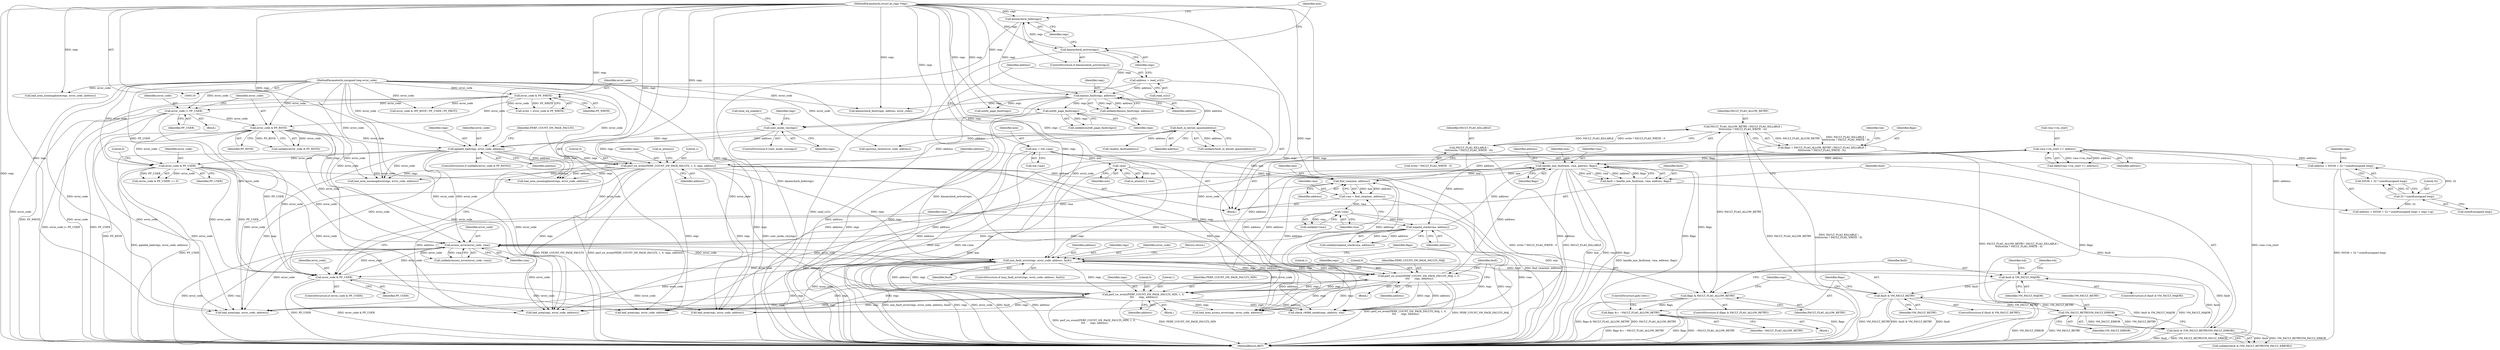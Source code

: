 digraph "0_linux_a8b0ca17b80e92faab46ee7179ba9e99ccb61233_52@API" {
"1000340" [label="(Call,address + 65536 + 32 * sizeof(unsigned long))"];
"1000312" [label="(Call,vma->vm_start <= address)"];
"1000297" [label="(Call,find_vma(mm, address))"];
"1000382" [label="(Call,handle_mm_fault(mm, vma, address, flags))"];
"1000371" [label="(Call,access_error(error_code, vma))"];
"1000333" [label="(Call,error_code & PF_USER)"];
"1000234" [label="(Call,error_code & PF_RSVD)"];
"1000220" [label="(Call,error_code |= PF_USER)"];
"1000128" [label="(Call,error_code & PF_WRITE)"];
"1000118" [label="(MethodParameterIn,unsigned long error_code)"];
"1000271" [label="(Call,error_code & PF_USER)"];
"1000237" [label="(Call,pgtable_bad(regs, error_code, address))"];
"1000216" [label="(Call,user_mode_vm(regs))"];
"1000212" [label="(Call,notify_page_fault(regs))"];
"1000165" [label="(Call,kmmio_fault(regs, address))"];
"1000156" [label="(Call,kmemcheck_hide(regs))"];
"1000154" [label="(Call,kmemcheck_active(regs))"];
"1000117" [label="(MethodParameterIn,struct pt_regs *regs)"];
"1000150" [label="(Call,address = read_cr2())"];
"1000171" [label="(Call,fault_in_kernel_space(address))"];
"1000396" [label="(Call,mm_fault_error(regs, error_code, address, fault))"];
"1000416" [label="(Call,perf_sw_event(PERF_COUNT_SW_PAGE_FAULTS_MAJ, 1, 0,\n \t\t\t\t      regs, address))"];
"1000428" [label="(Call,perf_sw_event(PERF_COUNT_SW_PAGE_FAULTS_MIN, 1, 0,\n \t\t\t\t      regs, address))"];
"1000241" [label="(Call,perf_sw_event(PERF_COUNT_SW_PAGE_FAULTS, 1, 0, regs, address))"];
"1000389" [label="(Call,fault & (VM_FAULT_RETRY|VM_FAULT_ERROR))"];
"1000380" [label="(Call,fault = handle_mm_fault(mm, vma, address, flags))"];
"1000391" [label="(Call,VM_FAULT_RETRY|VM_FAULT_ERROR)"];
"1000435" [label="(Call,fault & VM_FAULT_RETRY)"];
"1000408" [label="(Call,fault & VM_FAULT_MAJOR)"];
"1000302" [label="(Call,!vma)"];
"1000295" [label="(Call,vma = find_vma(mm, address))"];
"1000359" [label="(Call,expand_stack(vma, address))"];
"1000439" [label="(Call,flags &= ~FAULT_FLAG_ALLOW_RETRY)"];
"1000403" [label="(Call,flags & FAULT_FLAG_ALLOW_RETRY)"];
"1000134" [label="(Call,FAULT_FLAG_ALLOW_RETRY | FAULT_FLAG_KILLABLE |\n\t\t\t\t\t(write ? FAULT_FLAG_WRITE : 0))"];
"1000136" [label="(Call,FAULT_FLAG_KILLABLE |\n\t\t\t\t\t(write ? FAULT_FLAG_WRITE : 0))"];
"1000132" [label="(Call,flags = FAULT_FLAG_ALLOW_RETRY | FAULT_FLAG_KILLABLE |\n\t\t\t\t\t(write ? FAULT_FLAG_WRITE : 0))"];
"1000251" [label="(Call,!mm)"];
"1000145" [label="(Call,mm = tsk->mm)"];
"1000344" [label="(Call,32 * sizeof(unsigned long))"];
"1000432" [label="(Identifier,regs)"];
"1000419" [label="(Literal,0)"];
"1000433" [label="(Identifier,address)"];
"1000171" [label="(Call,fault_in_kernel_space(address))"];
"1000202" [label="(Call,notify_page_fault(regs))"];
"1000295" [label="(Call,vma = find_vma(mm, address))"];
"1000129" [label="(Identifier,error_code)"];
"1000156" [label="(Call,kmemcheck_hide(regs))"];
"1000401" [label="(Return,return;)"];
"1000327" [label="(Call,bad_area(regs, error_code, address))"];
"1000165" [label="(Call,kmmio_fault(regs, address))"];
"1000400" [label="(Identifier,fault)"];
"1000440" [label="(Identifier,flags)"];
"1000233" [label="(Call,unlikely(error_code & PF_RSVD))"];
"1000152" [label="(Call,read_cr2())"];
"1000302" [label="(Call,!vma)"];
"1000254" [label="(Call,bad_area_nosemaphore(regs, error_code, address))"];
"1000243" [label="(Literal,1)"];
"1000212" [label="(Call,notify_page_fault(regs))"];
"1000157" [label="(Identifier,regs)"];
"1000218" [label="(Block,)"];
"1000296" [label="(Identifier,vma)"];
"1000431" [label="(Literal,0)"];
"1000242" [label="(Identifier,PERF_COUNT_SW_PAGE_FAULTS)"];
"1000272" [label="(Identifier,error_code)"];
"1000335" [label="(Identifier,PF_USER)"];
"1000186" [label="(Call,vmalloc_fault(address))"];
"1000390" [label="(Identifier,fault)"];
"1000297" [label="(Call,find_vma(mm, address))"];
"1000221" [label="(Identifier,error_code)"];
"1000341" [label="(Identifier,address)"];
"1000301" [label="(Call,unlikely(!vma))"];
"1000352" [label="(Call,bad_area(regs, error_code, address))"];
"1000138" [label="(Call,write ? FAULT_FLAG_WRITE : 0)"];
"1000405" [label="(Identifier,FAULT_FLAG_ALLOW_RETRY)"];
"1000434" [label="(ControlStructure,if (fault & VM_FAULT_RETRY))"];
"1000346" [label="(Call,sizeof(unsigned long))"];
"1000154" [label="(Call,kmemcheck_active(regs))"];
"1000172" [label="(Identifier,address)"];
"1000215" [label="(ControlStructure,if (user_mode_vm(regs)))"];
"1000382" [label="(Call,handle_mm_fault(mm, vma, address, flags))"];
"1000244" [label="(Literal,0)"];
"1000251" [label="(Call,!mm)"];
"1000281" [label="(Call,bad_area_nosemaphore(regs, error_code, address))"];
"1000117" [label="(MethodParameterIn,struct pt_regs *regs)"];
"1000409" [label="(Identifier,fault)"];
"1000217" [label="(Identifier,regs)"];
"1000274" [label="(Literal,0)"];
"1000361" [label="(Identifier,address)"];
"1000137" [label="(Identifier,FAULT_FLAG_KILLABLE)"];
"1000234" [label="(Call,error_code & PF_RSVD)"];
"1000372" [label="(Identifier,error_code)"];
"1000452" [label="(MethodReturn,RET)"];
"1000176" [label="(Call,error_code & (PF_RSVD | PF_USER | PF_PROT))"];
"1000147" [label="(Call,tsk->mm)"];
"1000146" [label="(Identifier,mm)"];
"1000273" [label="(Identifier,PF_USER)"];
"1000375" [label="(Call,bad_area_access_error(regs, error_code, address))"];
"1000435" [label="(Call,fault & VM_FAULT_RETRY)"];
"1000213" [label="(Identifier,regs)"];
"1000349" [label="(Identifier,regs)"];
"1000414" [label="(Identifier,tsk)"];
"1000241" [label="(Call,perf_sw_event(PERF_COUNT_SW_PAGE_FAULTS, 1, 0, regs, address))"];
"1000380" [label="(Call,fault = handle_mm_fault(mm, vma, address, flags))"];
"1000408" [label="(Call,fault & VM_FAULT_MAJOR)"];
"1000342" [label="(Call,65536 + 32 * sizeof(unsigned long))"];
"1000311" [label="(Call,likely(vma->vm_start <= address))"];
"1000270" [label="(Call,(error_code & PF_USER) == 0)"];
"1000228" [label="(Identifier,regs)"];
"1000170" [label="(Call,unlikely(fault_in_kernel_space(address)))"];
"1000161" [label="(Identifier,mm)"];
"1000402" [label="(ControlStructure,if (flags & FAULT_FLAG_ALLOW_RETRY))"];
"1000371" [label="(Call,access_error(error_code, vma))"];
"1000360" [label="(Identifier,vma)"];
"1000143" [label="(Identifier,tsk)"];
"1000166" [label="(Identifier,regs)"];
"1000359" [label="(Call,expand_stack(vma, address))"];
"1000416" [label="(Call,perf_sw_event(PERF_COUNT_SW_PAGE_FAULTS_MAJ, 1, 0,\n \t\t\t\t      regs, address))"];
"1000384" [label="(Identifier,vma)"];
"1000128" [label="(Call,error_code & PF_WRITE)"];
"1000437" [label="(Identifier,VM_FAULT_RETRY)"];
"1000222" [label="(Identifier,PF_USER)"];
"1000299" [label="(Identifier,address)"];
"1000428" [label="(Call,perf_sw_event(PERF_COUNT_SW_PAGE_FAULTS_MIN, 1, 0,\n \t\t\t\t      regs, address))"];
"1000134" [label="(Call,FAULT_FLAG_ALLOW_RETRY | FAULT_FLAG_KILLABLE |\n\t\t\t\t\t(write ? FAULT_FLAG_WRITE : 0))"];
"1000385" [label="(Identifier,address)"];
"1000386" [label="(Identifier,flags)"];
"1000240" [label="(Identifier,address)"];
"1000236" [label="(Identifier,PF_RSVD)"];
"1000235" [label="(Identifier,error_code)"];
"1000334" [label="(Identifier,error_code)"];
"1000423" [label="(Block,)"];
"1000399" [label="(Identifier,address)"];
"1000150" [label="(Call,address = read_cr2())"];
"1000436" [label="(Identifier,fault)"];
"1000316" [label="(Identifier,address)"];
"1000389" [label="(Call,fault & (VM_FAULT_RETRY|VM_FAULT_ERROR))"];
"1000252" [label="(Identifier,mm)"];
"1000421" [label="(Identifier,address)"];
"1000305" [label="(Call,bad_area(regs, error_code, address))"];
"1000151" [label="(Identifier,address)"];
"1000126" [label="(Call,write = error_code & PF_WRITE)"];
"1000339" [label="(Call,address + 65536 + 32 * sizeof(unsigned long) < regs->sp)"];
"1000153" [label="(ControlStructure,if (kmemcheck_active(regs)))"];
"1000430" [label="(Literal,1)"];
"1000303" [label="(Identifier,vma)"];
"1000219" [label="(Call,local_irq_enable())"];
"1000443" [label="(Call,check_v8086_mode(regs, address, tsk))"];
"1000164" [label="(Call,unlikely(kmmio_fault(regs, address)))"];
"1000370" [label="(Call,unlikely(access_error(error_code, vma)))"];
"1000383" [label="(Identifier,mm)"];
"1000340" [label="(Call,address + 65536 + 32 * sizeof(unsigned long))"];
"1000373" [label="(Identifier,vma)"];
"1000332" [label="(ControlStructure,if (error_code & PF_USER))"];
"1000438" [label="(Block,)"];
"1000417" [label="(Identifier,PERF_COUNT_SW_PAGE_FAULTS_MAJ)"];
"1000245" [label="(Identifier,regs)"];
"1000391" [label="(Call,VM_FAULT_RETRY|VM_FAULT_ERROR)"];
"1000249" [label="(Call,in_atomic() || !mm)"];
"1000429" [label="(Identifier,PERF_COUNT_SW_PAGE_FAULTS_MIN)"];
"1000132" [label="(Call,flags = FAULT_FLAG_ALLOW_RETRY | FAULT_FLAG_KILLABLE |\n\t\t\t\t\t(write ? FAULT_FLAG_WRITE : 0))"];
"1000444" [label="(Identifier,regs)"];
"1000363" [label="(Call,bad_area(regs, error_code, address))"];
"1000397" [label="(Identifier,regs)"];
"1000398" [label="(Identifier,error_code)"];
"1000298" [label="(Identifier,mm)"];
"1000271" [label="(Call,error_code & PF_USER)"];
"1000237" [label="(Call,pgtable_bad(regs, error_code, address))"];
"1000439" [label="(Call,flags &= ~FAULT_FLAG_ALLOW_RETRY)"];
"1000246" [label="(Identifier,address)"];
"1000381" [label="(Identifier,fault)"];
"1000145" [label="(Call,mm = tsk->mm)"];
"1000205" [label="(Call,bad_area_nosemaphore(regs, error_code, address))"];
"1000135" [label="(Identifier,FAULT_FLAG_ALLOW_RETRY)"];
"1000130" [label="(Identifier,PF_WRITE)"];
"1000312" [label="(Call,vma->vm_start <= address)"];
"1000403" [label="(Call,flags & FAULT_FLAG_ALLOW_RETRY)"];
"1000238" [label="(Identifier,regs)"];
"1000404" [label="(Identifier,flags)"];
"1000250" [label="(Call,in_atomic())"];
"1000211" [label="(Call,unlikely(notify_page_fault(regs)))"];
"1000167" [label="(Identifier,address)"];
"1000197" [label="(Call,spurious_fault(error_code, address))"];
"1000442" [label="(ControlStructure,goto retry;)"];
"1000232" [label="(ControlStructure,if (unlikely(error_code & PF_RSVD)))"];
"1000118" [label="(MethodParameterIn,unsigned long error_code)"];
"1000396" [label="(Call,mm_fault_error(regs, error_code, address, fault))"];
"1000119" [label="(Block,)"];
"1000393" [label="(Identifier,VM_FAULT_ERROR)"];
"1000392" [label="(Identifier,VM_FAULT_RETRY)"];
"1000410" [label="(Identifier,VM_FAULT_MAJOR)"];
"1000216" [label="(Call,user_mode_vm(regs))"];
"1000388" [label="(Call,unlikely(fault & (VM_FAULT_RETRY|VM_FAULT_ERROR)))"];
"1000441" [label="(Identifier,~FAULT_FLAG_ALLOW_RETRY)"];
"1000395" [label="(ControlStructure,if (mm_fault_error(regs, error_code, address, fault)))"];
"1000358" [label="(Call,unlikely(expand_stack(vma, address)))"];
"1000313" [label="(Call,vma->vm_start)"];
"1000418" [label="(Literal,1)"];
"1000407" [label="(ControlStructure,if (fault & VM_FAULT_MAJOR))"];
"1000136" [label="(Call,FAULT_FLAG_KILLABLE |\n\t\t\t\t\t(write ? FAULT_FLAG_WRITE : 0))"];
"1000191" [label="(Call,kmemcheck_fault(regs, address, error_code))"];
"1000345" [label="(Literal,32)"];
"1000155" [label="(Identifier,regs)"];
"1000426" [label="(Identifier,tsk)"];
"1000220" [label="(Call,error_code |= PF_USER)"];
"1000133" [label="(Identifier,flags)"];
"1000333" [label="(Call,error_code & PF_USER)"];
"1000344" [label="(Call,32 * sizeof(unsigned long))"];
"1000420" [label="(Identifier,regs)"];
"1000239" [label="(Identifier,error_code)"];
"1000411" [label="(Block,)"];
"1000340" -> "1000339"  [label="AST: "];
"1000340" -> "1000342"  [label="CFG: "];
"1000341" -> "1000340"  [label="AST: "];
"1000342" -> "1000340"  [label="AST: "];
"1000349" -> "1000340"  [label="CFG: "];
"1000340" -> "1000452"  [label="DDG: 65536 + 32 * sizeof(unsigned long)"];
"1000312" -> "1000340"  [label="DDG: address"];
"1000344" -> "1000340"  [label="DDG: 32"];
"1000312" -> "1000311"  [label="AST: "];
"1000312" -> "1000316"  [label="CFG: "];
"1000313" -> "1000312"  [label="AST: "];
"1000316" -> "1000312"  [label="AST: "];
"1000311" -> "1000312"  [label="CFG: "];
"1000312" -> "1000452"  [label="DDG: vma->vm_start"];
"1000312" -> "1000311"  [label="DDG: vma->vm_start"];
"1000312" -> "1000311"  [label="DDG: address"];
"1000297" -> "1000312"  [label="DDG: address"];
"1000312" -> "1000327"  [label="DDG: address"];
"1000312" -> "1000339"  [label="DDG: address"];
"1000312" -> "1000352"  [label="DDG: address"];
"1000312" -> "1000359"  [label="DDG: address"];
"1000312" -> "1000375"  [label="DDG: address"];
"1000312" -> "1000382"  [label="DDG: address"];
"1000297" -> "1000295"  [label="AST: "];
"1000297" -> "1000299"  [label="CFG: "];
"1000298" -> "1000297"  [label="AST: "];
"1000299" -> "1000297"  [label="AST: "];
"1000295" -> "1000297"  [label="CFG: "];
"1000297" -> "1000452"  [label="DDG: mm"];
"1000297" -> "1000295"  [label="DDG: mm"];
"1000297" -> "1000295"  [label="DDG: address"];
"1000382" -> "1000297"  [label="DDG: mm"];
"1000251" -> "1000297"  [label="DDG: mm"];
"1000145" -> "1000297"  [label="DDG: mm"];
"1000428" -> "1000297"  [label="DDG: address"];
"1000416" -> "1000297"  [label="DDG: address"];
"1000241" -> "1000297"  [label="DDG: address"];
"1000297" -> "1000305"  [label="DDG: address"];
"1000297" -> "1000382"  [label="DDG: mm"];
"1000382" -> "1000380"  [label="AST: "];
"1000382" -> "1000386"  [label="CFG: "];
"1000383" -> "1000382"  [label="AST: "];
"1000384" -> "1000382"  [label="AST: "];
"1000385" -> "1000382"  [label="AST: "];
"1000386" -> "1000382"  [label="AST: "];
"1000380" -> "1000382"  [label="CFG: "];
"1000382" -> "1000452"  [label="DDG: mm"];
"1000382" -> "1000452"  [label="DDG: vma"];
"1000382" -> "1000452"  [label="DDG: flags"];
"1000382" -> "1000380"  [label="DDG: mm"];
"1000382" -> "1000380"  [label="DDG: vma"];
"1000382" -> "1000380"  [label="DDG: address"];
"1000382" -> "1000380"  [label="DDG: flags"];
"1000371" -> "1000382"  [label="DDG: vma"];
"1000359" -> "1000382"  [label="DDG: address"];
"1000439" -> "1000382"  [label="DDG: flags"];
"1000132" -> "1000382"  [label="DDG: flags"];
"1000382" -> "1000396"  [label="DDG: address"];
"1000382" -> "1000403"  [label="DDG: flags"];
"1000382" -> "1000416"  [label="DDG: address"];
"1000382" -> "1000428"  [label="DDG: address"];
"1000382" -> "1000443"  [label="DDG: address"];
"1000371" -> "1000370"  [label="AST: "];
"1000371" -> "1000373"  [label="CFG: "];
"1000372" -> "1000371"  [label="AST: "];
"1000373" -> "1000371"  [label="AST: "];
"1000370" -> "1000371"  [label="CFG: "];
"1000371" -> "1000452"  [label="DDG: vma"];
"1000371" -> "1000452"  [label="DDG: error_code"];
"1000371" -> "1000305"  [label="DDG: error_code"];
"1000371" -> "1000327"  [label="DDG: error_code"];
"1000371" -> "1000333"  [label="DDG: error_code"];
"1000371" -> "1000370"  [label="DDG: error_code"];
"1000371" -> "1000370"  [label="DDG: vma"];
"1000333" -> "1000371"  [label="DDG: error_code"];
"1000234" -> "1000371"  [label="DDG: error_code"];
"1000271" -> "1000371"  [label="DDG: error_code"];
"1000237" -> "1000371"  [label="DDG: error_code"];
"1000396" -> "1000371"  [label="DDG: error_code"];
"1000118" -> "1000371"  [label="DDG: error_code"];
"1000302" -> "1000371"  [label="DDG: vma"];
"1000359" -> "1000371"  [label="DDG: vma"];
"1000371" -> "1000375"  [label="DDG: error_code"];
"1000371" -> "1000396"  [label="DDG: error_code"];
"1000333" -> "1000332"  [label="AST: "];
"1000333" -> "1000335"  [label="CFG: "];
"1000334" -> "1000333"  [label="AST: "];
"1000335" -> "1000333"  [label="AST: "];
"1000341" -> "1000333"  [label="CFG: "];
"1000360" -> "1000333"  [label="CFG: "];
"1000333" -> "1000452"  [label="DDG: error_code & PF_USER"];
"1000333" -> "1000452"  [label="DDG: PF_USER"];
"1000234" -> "1000333"  [label="DDG: error_code"];
"1000271" -> "1000333"  [label="DDG: error_code"];
"1000271" -> "1000333"  [label="DDG: PF_USER"];
"1000237" -> "1000333"  [label="DDG: error_code"];
"1000396" -> "1000333"  [label="DDG: error_code"];
"1000118" -> "1000333"  [label="DDG: error_code"];
"1000220" -> "1000333"  [label="DDG: PF_USER"];
"1000333" -> "1000352"  [label="DDG: error_code"];
"1000333" -> "1000363"  [label="DDG: error_code"];
"1000234" -> "1000233"  [label="AST: "];
"1000234" -> "1000236"  [label="CFG: "];
"1000235" -> "1000234"  [label="AST: "];
"1000236" -> "1000234"  [label="AST: "];
"1000233" -> "1000234"  [label="CFG: "];
"1000234" -> "1000452"  [label="DDG: PF_RSVD"];
"1000234" -> "1000233"  [label="DDG: error_code"];
"1000234" -> "1000233"  [label="DDG: PF_RSVD"];
"1000220" -> "1000234"  [label="DDG: error_code"];
"1000128" -> "1000234"  [label="DDG: error_code"];
"1000118" -> "1000234"  [label="DDG: error_code"];
"1000234" -> "1000237"  [label="DDG: error_code"];
"1000234" -> "1000254"  [label="DDG: error_code"];
"1000234" -> "1000271"  [label="DDG: error_code"];
"1000234" -> "1000305"  [label="DDG: error_code"];
"1000234" -> "1000327"  [label="DDG: error_code"];
"1000220" -> "1000218"  [label="AST: "];
"1000220" -> "1000222"  [label="CFG: "];
"1000221" -> "1000220"  [label="AST: "];
"1000222" -> "1000220"  [label="AST: "];
"1000235" -> "1000220"  [label="CFG: "];
"1000220" -> "1000452"  [label="DDG: PF_USER"];
"1000220" -> "1000452"  [label="DDG: error_code |= PF_USER"];
"1000128" -> "1000220"  [label="DDG: error_code"];
"1000118" -> "1000220"  [label="DDG: error_code"];
"1000220" -> "1000271"  [label="DDG: PF_USER"];
"1000128" -> "1000126"  [label="AST: "];
"1000128" -> "1000130"  [label="CFG: "];
"1000129" -> "1000128"  [label="AST: "];
"1000130" -> "1000128"  [label="AST: "];
"1000126" -> "1000128"  [label="CFG: "];
"1000128" -> "1000452"  [label="DDG: PF_WRITE"];
"1000128" -> "1000452"  [label="DDG: error_code"];
"1000128" -> "1000126"  [label="DDG: error_code"];
"1000128" -> "1000126"  [label="DDG: PF_WRITE"];
"1000118" -> "1000128"  [label="DDG: error_code"];
"1000128" -> "1000176"  [label="DDG: error_code"];
"1000118" -> "1000116"  [label="AST: "];
"1000118" -> "1000452"  [label="DDG: error_code"];
"1000118" -> "1000176"  [label="DDG: error_code"];
"1000118" -> "1000191"  [label="DDG: error_code"];
"1000118" -> "1000197"  [label="DDG: error_code"];
"1000118" -> "1000205"  [label="DDG: error_code"];
"1000118" -> "1000237"  [label="DDG: error_code"];
"1000118" -> "1000254"  [label="DDG: error_code"];
"1000118" -> "1000271"  [label="DDG: error_code"];
"1000118" -> "1000281"  [label="DDG: error_code"];
"1000118" -> "1000305"  [label="DDG: error_code"];
"1000118" -> "1000327"  [label="DDG: error_code"];
"1000118" -> "1000352"  [label="DDG: error_code"];
"1000118" -> "1000363"  [label="DDG: error_code"];
"1000118" -> "1000375"  [label="DDG: error_code"];
"1000118" -> "1000396"  [label="DDG: error_code"];
"1000271" -> "1000270"  [label="AST: "];
"1000271" -> "1000273"  [label="CFG: "];
"1000272" -> "1000271"  [label="AST: "];
"1000273" -> "1000271"  [label="AST: "];
"1000274" -> "1000271"  [label="CFG: "];
"1000271" -> "1000452"  [label="DDG: PF_USER"];
"1000271" -> "1000270"  [label="DDG: error_code"];
"1000271" -> "1000270"  [label="DDG: PF_USER"];
"1000237" -> "1000271"  [label="DDG: error_code"];
"1000271" -> "1000281"  [label="DDG: error_code"];
"1000271" -> "1000305"  [label="DDG: error_code"];
"1000271" -> "1000327"  [label="DDG: error_code"];
"1000237" -> "1000232"  [label="AST: "];
"1000237" -> "1000240"  [label="CFG: "];
"1000238" -> "1000237"  [label="AST: "];
"1000239" -> "1000237"  [label="AST: "];
"1000240" -> "1000237"  [label="AST: "];
"1000242" -> "1000237"  [label="CFG: "];
"1000237" -> "1000452"  [label="DDG: pgtable_bad(regs, error_code, address)"];
"1000216" -> "1000237"  [label="DDG: regs"];
"1000117" -> "1000237"  [label="DDG: regs"];
"1000171" -> "1000237"  [label="DDG: address"];
"1000237" -> "1000241"  [label="DDG: regs"];
"1000237" -> "1000241"  [label="DDG: address"];
"1000237" -> "1000254"  [label="DDG: error_code"];
"1000237" -> "1000305"  [label="DDG: error_code"];
"1000237" -> "1000327"  [label="DDG: error_code"];
"1000216" -> "1000215"  [label="AST: "];
"1000216" -> "1000217"  [label="CFG: "];
"1000217" -> "1000216"  [label="AST: "];
"1000219" -> "1000216"  [label="CFG: "];
"1000228" -> "1000216"  [label="CFG: "];
"1000216" -> "1000452"  [label="DDG: user_mode_vm(regs)"];
"1000212" -> "1000216"  [label="DDG: regs"];
"1000117" -> "1000216"  [label="DDG: regs"];
"1000216" -> "1000241"  [label="DDG: regs"];
"1000212" -> "1000211"  [label="AST: "];
"1000212" -> "1000213"  [label="CFG: "];
"1000213" -> "1000212"  [label="AST: "];
"1000211" -> "1000212"  [label="CFG: "];
"1000212" -> "1000452"  [label="DDG: regs"];
"1000212" -> "1000211"  [label="DDG: regs"];
"1000165" -> "1000212"  [label="DDG: regs"];
"1000117" -> "1000212"  [label="DDG: regs"];
"1000165" -> "1000164"  [label="AST: "];
"1000165" -> "1000167"  [label="CFG: "];
"1000166" -> "1000165"  [label="AST: "];
"1000167" -> "1000165"  [label="AST: "];
"1000164" -> "1000165"  [label="CFG: "];
"1000165" -> "1000452"  [label="DDG: regs"];
"1000165" -> "1000452"  [label="DDG: address"];
"1000165" -> "1000164"  [label="DDG: regs"];
"1000165" -> "1000164"  [label="DDG: address"];
"1000156" -> "1000165"  [label="DDG: regs"];
"1000154" -> "1000165"  [label="DDG: regs"];
"1000117" -> "1000165"  [label="DDG: regs"];
"1000150" -> "1000165"  [label="DDG: address"];
"1000165" -> "1000171"  [label="DDG: address"];
"1000165" -> "1000191"  [label="DDG: regs"];
"1000165" -> "1000202"  [label="DDG: regs"];
"1000156" -> "1000153"  [label="AST: "];
"1000156" -> "1000157"  [label="CFG: "];
"1000157" -> "1000156"  [label="AST: "];
"1000161" -> "1000156"  [label="CFG: "];
"1000156" -> "1000452"  [label="DDG: kmemcheck_hide(regs)"];
"1000154" -> "1000156"  [label="DDG: regs"];
"1000117" -> "1000156"  [label="DDG: regs"];
"1000154" -> "1000153"  [label="AST: "];
"1000154" -> "1000155"  [label="CFG: "];
"1000155" -> "1000154"  [label="AST: "];
"1000157" -> "1000154"  [label="CFG: "];
"1000161" -> "1000154"  [label="CFG: "];
"1000154" -> "1000452"  [label="DDG: kmemcheck_active(regs)"];
"1000117" -> "1000154"  [label="DDG: regs"];
"1000117" -> "1000116"  [label="AST: "];
"1000117" -> "1000452"  [label="DDG: regs"];
"1000117" -> "1000191"  [label="DDG: regs"];
"1000117" -> "1000202"  [label="DDG: regs"];
"1000117" -> "1000205"  [label="DDG: regs"];
"1000117" -> "1000241"  [label="DDG: regs"];
"1000117" -> "1000254"  [label="DDG: regs"];
"1000117" -> "1000281"  [label="DDG: regs"];
"1000117" -> "1000305"  [label="DDG: regs"];
"1000117" -> "1000327"  [label="DDG: regs"];
"1000117" -> "1000352"  [label="DDG: regs"];
"1000117" -> "1000363"  [label="DDG: regs"];
"1000117" -> "1000375"  [label="DDG: regs"];
"1000117" -> "1000396"  [label="DDG: regs"];
"1000117" -> "1000416"  [label="DDG: regs"];
"1000117" -> "1000428"  [label="DDG: regs"];
"1000117" -> "1000443"  [label="DDG: regs"];
"1000150" -> "1000119"  [label="AST: "];
"1000150" -> "1000152"  [label="CFG: "];
"1000151" -> "1000150"  [label="AST: "];
"1000152" -> "1000150"  [label="AST: "];
"1000155" -> "1000150"  [label="CFG: "];
"1000150" -> "1000452"  [label="DDG: read_cr2()"];
"1000171" -> "1000170"  [label="AST: "];
"1000171" -> "1000172"  [label="CFG: "];
"1000172" -> "1000171"  [label="AST: "];
"1000170" -> "1000171"  [label="CFG: "];
"1000171" -> "1000452"  [label="DDG: address"];
"1000171" -> "1000170"  [label="DDG: address"];
"1000171" -> "1000186"  [label="DDG: address"];
"1000171" -> "1000197"  [label="DDG: address"];
"1000171" -> "1000241"  [label="DDG: address"];
"1000396" -> "1000395"  [label="AST: "];
"1000396" -> "1000400"  [label="CFG: "];
"1000397" -> "1000396"  [label="AST: "];
"1000398" -> "1000396"  [label="AST: "];
"1000399" -> "1000396"  [label="AST: "];
"1000400" -> "1000396"  [label="AST: "];
"1000401" -> "1000396"  [label="CFG: "];
"1000404" -> "1000396"  [label="CFG: "];
"1000396" -> "1000452"  [label="DDG: mm_fault_error(regs, error_code, address, fault)"];
"1000396" -> "1000452"  [label="DDG: regs"];
"1000396" -> "1000452"  [label="DDG: error_code"];
"1000396" -> "1000452"  [label="DDG: fault"];
"1000396" -> "1000452"  [label="DDG: address"];
"1000396" -> "1000305"  [label="DDG: error_code"];
"1000396" -> "1000327"  [label="DDG: error_code"];
"1000416" -> "1000396"  [label="DDG: regs"];
"1000428" -> "1000396"  [label="DDG: regs"];
"1000241" -> "1000396"  [label="DDG: regs"];
"1000389" -> "1000396"  [label="DDG: fault"];
"1000396" -> "1000408"  [label="DDG: fault"];
"1000396" -> "1000416"  [label="DDG: regs"];
"1000396" -> "1000416"  [label="DDG: address"];
"1000396" -> "1000428"  [label="DDG: regs"];
"1000396" -> "1000428"  [label="DDG: address"];
"1000396" -> "1000443"  [label="DDG: regs"];
"1000396" -> "1000443"  [label="DDG: address"];
"1000416" -> "1000411"  [label="AST: "];
"1000416" -> "1000421"  [label="CFG: "];
"1000417" -> "1000416"  [label="AST: "];
"1000418" -> "1000416"  [label="AST: "];
"1000419" -> "1000416"  [label="AST: "];
"1000420" -> "1000416"  [label="AST: "];
"1000421" -> "1000416"  [label="AST: "];
"1000436" -> "1000416"  [label="CFG: "];
"1000416" -> "1000452"  [label="DDG: perf_sw_event(PERF_COUNT_SW_PAGE_FAULTS_MAJ, 1, 0,\n \t\t\t\t      regs, address)"];
"1000416" -> "1000452"  [label="DDG: PERF_COUNT_SW_PAGE_FAULTS_MAJ"];
"1000416" -> "1000305"  [label="DDG: regs"];
"1000416" -> "1000327"  [label="DDG: regs"];
"1000416" -> "1000352"  [label="DDG: regs"];
"1000416" -> "1000363"  [label="DDG: regs"];
"1000416" -> "1000375"  [label="DDG: regs"];
"1000428" -> "1000416"  [label="DDG: regs"];
"1000241" -> "1000416"  [label="DDG: regs"];
"1000416" -> "1000428"  [label="DDG: regs"];
"1000416" -> "1000443"  [label="DDG: regs"];
"1000416" -> "1000443"  [label="DDG: address"];
"1000428" -> "1000423"  [label="AST: "];
"1000428" -> "1000433"  [label="CFG: "];
"1000429" -> "1000428"  [label="AST: "];
"1000430" -> "1000428"  [label="AST: "];
"1000431" -> "1000428"  [label="AST: "];
"1000432" -> "1000428"  [label="AST: "];
"1000433" -> "1000428"  [label="AST: "];
"1000436" -> "1000428"  [label="CFG: "];
"1000428" -> "1000452"  [label="DDG: perf_sw_event(PERF_COUNT_SW_PAGE_FAULTS_MIN, 1, 0,\n \t\t\t\t      regs, address)"];
"1000428" -> "1000452"  [label="DDG: PERF_COUNT_SW_PAGE_FAULTS_MIN"];
"1000428" -> "1000305"  [label="DDG: regs"];
"1000428" -> "1000327"  [label="DDG: regs"];
"1000428" -> "1000352"  [label="DDG: regs"];
"1000428" -> "1000363"  [label="DDG: regs"];
"1000428" -> "1000375"  [label="DDG: regs"];
"1000241" -> "1000428"  [label="DDG: regs"];
"1000428" -> "1000443"  [label="DDG: regs"];
"1000428" -> "1000443"  [label="DDG: address"];
"1000241" -> "1000119"  [label="AST: "];
"1000241" -> "1000246"  [label="CFG: "];
"1000242" -> "1000241"  [label="AST: "];
"1000243" -> "1000241"  [label="AST: "];
"1000244" -> "1000241"  [label="AST: "];
"1000245" -> "1000241"  [label="AST: "];
"1000246" -> "1000241"  [label="AST: "];
"1000250" -> "1000241"  [label="CFG: "];
"1000241" -> "1000452"  [label="DDG: PERF_COUNT_SW_PAGE_FAULTS"];
"1000241" -> "1000452"  [label="DDG: perf_sw_event(PERF_COUNT_SW_PAGE_FAULTS, 1, 0, regs, address)"];
"1000241" -> "1000254"  [label="DDG: regs"];
"1000241" -> "1000254"  [label="DDG: address"];
"1000241" -> "1000281"  [label="DDG: regs"];
"1000241" -> "1000281"  [label="DDG: address"];
"1000241" -> "1000305"  [label="DDG: regs"];
"1000241" -> "1000327"  [label="DDG: regs"];
"1000241" -> "1000352"  [label="DDG: regs"];
"1000241" -> "1000363"  [label="DDG: regs"];
"1000241" -> "1000375"  [label="DDG: regs"];
"1000241" -> "1000443"  [label="DDG: regs"];
"1000389" -> "1000388"  [label="AST: "];
"1000389" -> "1000391"  [label="CFG: "];
"1000390" -> "1000389"  [label="AST: "];
"1000391" -> "1000389"  [label="AST: "];
"1000388" -> "1000389"  [label="CFG: "];
"1000389" -> "1000452"  [label="DDG: fault"];
"1000389" -> "1000452"  [label="DDG: VM_FAULT_RETRY|VM_FAULT_ERROR"];
"1000389" -> "1000388"  [label="DDG: fault"];
"1000389" -> "1000388"  [label="DDG: VM_FAULT_RETRY|VM_FAULT_ERROR"];
"1000380" -> "1000389"  [label="DDG: fault"];
"1000391" -> "1000389"  [label="DDG: VM_FAULT_RETRY"];
"1000391" -> "1000389"  [label="DDG: VM_FAULT_ERROR"];
"1000389" -> "1000408"  [label="DDG: fault"];
"1000380" -> "1000119"  [label="AST: "];
"1000381" -> "1000380"  [label="AST: "];
"1000390" -> "1000380"  [label="CFG: "];
"1000380" -> "1000452"  [label="DDG: handle_mm_fault(mm, vma, address, flags)"];
"1000391" -> "1000393"  [label="CFG: "];
"1000392" -> "1000391"  [label="AST: "];
"1000393" -> "1000391"  [label="AST: "];
"1000391" -> "1000452"  [label="DDG: VM_FAULT_RETRY"];
"1000391" -> "1000452"  [label="DDG: VM_FAULT_ERROR"];
"1000435" -> "1000391"  [label="DDG: VM_FAULT_RETRY"];
"1000391" -> "1000435"  [label="DDG: VM_FAULT_RETRY"];
"1000435" -> "1000434"  [label="AST: "];
"1000435" -> "1000437"  [label="CFG: "];
"1000436" -> "1000435"  [label="AST: "];
"1000437" -> "1000435"  [label="AST: "];
"1000440" -> "1000435"  [label="CFG: "];
"1000444" -> "1000435"  [label="CFG: "];
"1000435" -> "1000452"  [label="DDG: fault"];
"1000435" -> "1000452"  [label="DDG: VM_FAULT_RETRY"];
"1000435" -> "1000452"  [label="DDG: fault & VM_FAULT_RETRY"];
"1000408" -> "1000435"  [label="DDG: fault"];
"1000408" -> "1000407"  [label="AST: "];
"1000408" -> "1000410"  [label="CFG: "];
"1000409" -> "1000408"  [label="AST: "];
"1000410" -> "1000408"  [label="AST: "];
"1000414" -> "1000408"  [label="CFG: "];
"1000426" -> "1000408"  [label="CFG: "];
"1000408" -> "1000452"  [label="DDG: fault & VM_FAULT_MAJOR"];
"1000408" -> "1000452"  [label="DDG: VM_FAULT_MAJOR"];
"1000302" -> "1000301"  [label="AST: "];
"1000302" -> "1000303"  [label="CFG: "];
"1000303" -> "1000302"  [label="AST: "];
"1000301" -> "1000302"  [label="CFG: "];
"1000302" -> "1000452"  [label="DDG: vma"];
"1000302" -> "1000301"  [label="DDG: vma"];
"1000295" -> "1000302"  [label="DDG: vma"];
"1000302" -> "1000359"  [label="DDG: vma"];
"1000295" -> "1000119"  [label="AST: "];
"1000296" -> "1000295"  [label="AST: "];
"1000303" -> "1000295"  [label="CFG: "];
"1000295" -> "1000452"  [label="DDG: find_vma(mm, address)"];
"1000359" -> "1000358"  [label="AST: "];
"1000359" -> "1000361"  [label="CFG: "];
"1000360" -> "1000359"  [label="AST: "];
"1000361" -> "1000359"  [label="AST: "];
"1000358" -> "1000359"  [label="CFG: "];
"1000359" -> "1000452"  [label="DDG: vma"];
"1000359" -> "1000358"  [label="DDG: vma"];
"1000359" -> "1000358"  [label="DDG: address"];
"1000359" -> "1000363"  [label="DDG: address"];
"1000359" -> "1000375"  [label="DDG: address"];
"1000439" -> "1000438"  [label="AST: "];
"1000439" -> "1000441"  [label="CFG: "];
"1000440" -> "1000439"  [label="AST: "];
"1000441" -> "1000439"  [label="AST: "];
"1000442" -> "1000439"  [label="CFG: "];
"1000439" -> "1000452"  [label="DDG: flags"];
"1000439" -> "1000452"  [label="DDG: ~FAULT_FLAG_ALLOW_RETRY"];
"1000439" -> "1000452"  [label="DDG: flags &= ~FAULT_FLAG_ALLOW_RETRY"];
"1000403" -> "1000439"  [label="DDG: flags"];
"1000403" -> "1000402"  [label="AST: "];
"1000403" -> "1000405"  [label="CFG: "];
"1000404" -> "1000403"  [label="AST: "];
"1000405" -> "1000403"  [label="AST: "];
"1000409" -> "1000403"  [label="CFG: "];
"1000444" -> "1000403"  [label="CFG: "];
"1000403" -> "1000452"  [label="DDG: FAULT_FLAG_ALLOW_RETRY"];
"1000403" -> "1000452"  [label="DDG: flags"];
"1000403" -> "1000452"  [label="DDG: flags & FAULT_FLAG_ALLOW_RETRY"];
"1000134" -> "1000403"  [label="DDG: FAULT_FLAG_ALLOW_RETRY"];
"1000134" -> "1000132"  [label="AST: "];
"1000134" -> "1000136"  [label="CFG: "];
"1000135" -> "1000134"  [label="AST: "];
"1000136" -> "1000134"  [label="AST: "];
"1000132" -> "1000134"  [label="CFG: "];
"1000134" -> "1000452"  [label="DDG: FAULT_FLAG_ALLOW_RETRY"];
"1000134" -> "1000452"  [label="DDG: FAULT_FLAG_KILLABLE |\n\t\t\t\t\t(write ? FAULT_FLAG_WRITE : 0)"];
"1000134" -> "1000132"  [label="DDG: FAULT_FLAG_ALLOW_RETRY"];
"1000134" -> "1000132"  [label="DDG: FAULT_FLAG_KILLABLE |\n\t\t\t\t\t(write ? FAULT_FLAG_WRITE : 0)"];
"1000136" -> "1000134"  [label="DDG: FAULT_FLAG_KILLABLE"];
"1000136" -> "1000134"  [label="DDG: write ? FAULT_FLAG_WRITE : 0"];
"1000136" -> "1000138"  [label="CFG: "];
"1000137" -> "1000136"  [label="AST: "];
"1000138" -> "1000136"  [label="AST: "];
"1000136" -> "1000452"  [label="DDG: write ? FAULT_FLAG_WRITE : 0"];
"1000136" -> "1000452"  [label="DDG: FAULT_FLAG_KILLABLE"];
"1000132" -> "1000119"  [label="AST: "];
"1000133" -> "1000132"  [label="AST: "];
"1000143" -> "1000132"  [label="CFG: "];
"1000132" -> "1000452"  [label="DDG: FAULT_FLAG_ALLOW_RETRY | FAULT_FLAG_KILLABLE |\n\t\t\t\t\t(write ? FAULT_FLAG_WRITE : 0)"];
"1000132" -> "1000452"  [label="DDG: flags"];
"1000251" -> "1000249"  [label="AST: "];
"1000251" -> "1000252"  [label="CFG: "];
"1000252" -> "1000251"  [label="AST: "];
"1000249" -> "1000251"  [label="CFG: "];
"1000251" -> "1000452"  [label="DDG: mm"];
"1000251" -> "1000249"  [label="DDG: mm"];
"1000145" -> "1000251"  [label="DDG: mm"];
"1000145" -> "1000119"  [label="AST: "];
"1000145" -> "1000147"  [label="CFG: "];
"1000146" -> "1000145"  [label="AST: "];
"1000147" -> "1000145"  [label="AST: "];
"1000151" -> "1000145"  [label="CFG: "];
"1000145" -> "1000452"  [label="DDG: mm"];
"1000145" -> "1000452"  [label="DDG: tsk->mm"];
"1000344" -> "1000342"  [label="AST: "];
"1000344" -> "1000346"  [label="CFG: "];
"1000345" -> "1000344"  [label="AST: "];
"1000346" -> "1000344"  [label="AST: "];
"1000342" -> "1000344"  [label="CFG: "];
"1000344" -> "1000339"  [label="DDG: 32"];
"1000344" -> "1000342"  [label="DDG: 32"];
}

